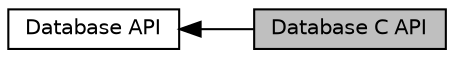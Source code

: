 digraph "Database C API"
{
  edge [fontname="Helvetica",fontsize="10",labelfontname="Helvetica",labelfontsize="10"];
  node [fontname="Helvetica",fontsize="10",shape=record];
  rankdir=LR;
  Node0 [label="Database C API",height=0.2,width=0.4,color="black", fillcolor="grey75", style="filled", fontcolor="black"];
  Node1 [label="Database API",height=0.2,width=0.4,color="black", fillcolor="white", style="filled",URL="$group__database.html",tooltip="APIs that store and retreive data on the blockchainAAC.IO organizes data according to the following b..."];
  Node1->Node0 [shape=plaintext, dir="back", style="solid"];
}
